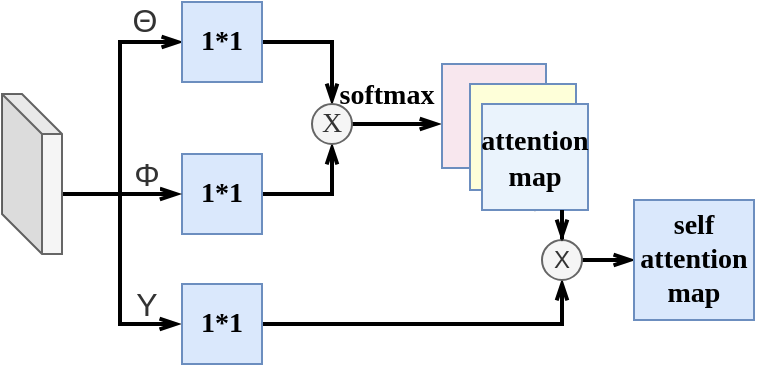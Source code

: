 <mxfile version="15.2.9" type="github">
  <diagram id="e5c_-zffoZMua6HEfUIk" name="Page-1">
    <mxGraphModel dx="1096" dy="565" grid="0" gridSize="10" guides="1" tooltips="1" connect="1" arrows="1" fold="1" page="1" pageScale="1" pageWidth="400" pageHeight="200" math="0" shadow="0">
      <root>
        <mxCell id="0" />
        <mxCell id="1" parent="0" />
        <mxCell id="9gje_V4jAHg-oB1P-Pxg-11" style="edgeStyle=orthogonalEdgeStyle;rounded=0;orthogonalLoop=1;jettySize=auto;html=1;exitX=1;exitY=0.5;exitDx=0;exitDy=0;entryX=0.5;entryY=0;entryDx=0;entryDy=0;endArrow=openThin;endFill=0;strokeWidth=2;" parent="1" source="dh9h-H0bZQw_cXQ3_Itg-5" target="9gje_V4jAHg-oB1P-Pxg-10" edge="1">
          <mxGeometry relative="1" as="geometry">
            <mxPoint x="138" y="25.5" as="sourcePoint" />
          </mxGeometry>
        </mxCell>
        <mxCell id="9gje_V4jAHg-oB1P-Pxg-12" style="edgeStyle=orthogonalEdgeStyle;rounded=0;orthogonalLoop=1;jettySize=auto;html=1;exitX=1;exitY=0.5;exitDx=0;exitDy=0;entryX=0.5;entryY=1;entryDx=0;entryDy=0;endArrow=openThin;endFill=0;strokeWidth=2;" parent="1" source="9gje_V4jAHg-oB1P-Pxg-3" target="9gje_V4jAHg-oB1P-Pxg-10" edge="1">
          <mxGeometry relative="1" as="geometry" />
        </mxCell>
        <mxCell id="9gje_V4jAHg-oB1P-Pxg-3" value="&lt;b&gt;&lt;font style=&quot;font-size: 14px&quot; face=&quot;Times New Roman&quot;&gt;1*1&lt;/font&gt;&lt;/b&gt;" style="whiteSpace=wrap;html=1;aspect=fixed;fillColor=#dae8fc;strokeColor=#6c8ebf;" parent="1" vertex="1">
          <mxGeometry x="97" y="90" width="40" height="40" as="geometry" />
        </mxCell>
        <mxCell id="9gje_V4jAHg-oB1P-Pxg-18" style="edgeStyle=orthogonalEdgeStyle;rounded=0;orthogonalLoop=1;jettySize=auto;html=1;exitX=1;exitY=0.5;exitDx=0;exitDy=0;entryX=0.5;entryY=1;entryDx=0;entryDy=0;strokeWidth=2;endArrow=openThin;endFill=0;" parent="1" source="dh9h-H0bZQw_cXQ3_Itg-7" target="9gje_V4jAHg-oB1P-Pxg-16" edge="1">
          <mxGeometry relative="1" as="geometry">
            <mxPoint x="147" y="185" as="sourcePoint" />
          </mxGeometry>
        </mxCell>
        <mxCell id="dh9h-H0bZQw_cXQ3_Itg-4" style="edgeStyle=orthogonalEdgeStyle;rounded=0;orthogonalLoop=1;jettySize=auto;html=1;exitX=1;exitY=0.5;exitDx=0;exitDy=0;endArrow=openThin;endFill=0;strokeWidth=2;" edge="1" parent="1" source="9gje_V4jAHg-oB1P-Pxg-10">
          <mxGeometry relative="1" as="geometry">
            <mxPoint x="226.064" y="75.056" as="targetPoint" />
          </mxGeometry>
        </mxCell>
        <mxCell id="9gje_V4jAHg-oB1P-Pxg-10" value="&lt;font style=&quot;font-size: 14px&quot; face=&quot;Times New Roman&quot;&gt;X&lt;/font&gt;" style="ellipse;whiteSpace=wrap;html=1;aspect=fixed;fillColor=#f5f5f5;strokeColor=#666666;fontColor=#333333;" parent="1" vertex="1">
          <mxGeometry x="162" y="65" width="20" height="20" as="geometry" />
        </mxCell>
        <mxCell id="9gje_V4jAHg-oB1P-Pxg-14" value="&lt;font face=&quot;Times New Roman&quot; style=&quot;font-size: 14px&quot;&gt;&lt;b&gt;softmax&lt;/b&gt;&lt;/font&gt;" style="text;html=1;resizable=0;autosize=1;align=center;verticalAlign=middle;points=[];fillColor=none;strokeColor=none;rounded=0;" parent="1" vertex="1">
          <mxGeometry x="170" y="52" width="58" height="17" as="geometry" />
        </mxCell>
        <mxCell id="9gje_V4jAHg-oB1P-Pxg-15" value="" style="whiteSpace=wrap;html=1;aspect=fixed;fillColor=#F8E7EE;strokeColor=#6c8ebf;" parent="1" vertex="1">
          <mxGeometry x="227" y="45" width="52" height="52" as="geometry" />
        </mxCell>
        <mxCell id="9gje_V4jAHg-oB1P-Pxg-19" style="edgeStyle=orthogonalEdgeStyle;rounded=0;orthogonalLoop=1;jettySize=auto;html=1;exitX=1;exitY=0.5;exitDx=0;exitDy=0;entryX=0;entryY=0.5;entryDx=0;entryDy=0;strokeWidth=2;strokeColor=#000000;endArrow=openThin;endFill=0;" parent="1" source="9gje_V4jAHg-oB1P-Pxg-16" edge="1" target="9gje_V4jAHg-oB1P-Pxg-20">
          <mxGeometry relative="1" as="geometry">
            <mxPoint x="347" y="145" as="targetPoint" />
          </mxGeometry>
        </mxCell>
        <mxCell id="dh9h-H0bZQw_cXQ3_Itg-9" value="" style="edgeStyle=orthogonalEdgeStyle;rounded=0;orthogonalLoop=1;jettySize=auto;html=1;endArrow=openThin;endFill=0;strokeWidth=2;" edge="1" parent="1" source="9gje_V4jAHg-oB1P-Pxg-16" target="eC1C0tQg5qfdY3fukHSV-3">
          <mxGeometry relative="1" as="geometry" />
        </mxCell>
        <mxCell id="9gje_V4jAHg-oB1P-Pxg-16" value="X" style="ellipse;whiteSpace=wrap;html=1;aspect=fixed;fillColor=#f5f5f5;strokeColor=#666666;fontColor=#333333;" parent="1" vertex="1">
          <mxGeometry x="277" y="133" width="20" height="20" as="geometry" />
        </mxCell>
        <mxCell id="9gje_V4jAHg-oB1P-Pxg-20" value="&lt;font face=&quot;Times New Roman&quot; style=&quot;font-size: 14px&quot;&gt;&lt;b&gt;self attention&lt;br&gt;map&lt;/b&gt;&lt;/font&gt;" style="whiteSpace=wrap;html=1;aspect=fixed;fillColor=#dae8fc;strokeColor=#6c8ebf;" parent="1" vertex="1">
          <mxGeometry x="323" y="113" width="60" height="60" as="geometry" />
        </mxCell>
        <mxCell id="dh9h-H0bZQw_cXQ3_Itg-2" style="edgeStyle=orthogonalEdgeStyle;rounded=0;orthogonalLoop=1;jettySize=auto;html=1;exitX=0;exitY=0;exitDx=30;exitDy=50;exitPerimeter=0;strokeWidth=2;endArrow=openThin;endFill=0;entryX=0;entryY=0.5;entryDx=0;entryDy=0;" edge="1" parent="1" source="eC1C0tQg5qfdY3fukHSV-1" target="dh9h-H0bZQw_cXQ3_Itg-5">
          <mxGeometry relative="1" as="geometry">
            <mxPoint x="97" y="39" as="targetPoint" />
            <Array as="points">
              <mxPoint x="66" y="110" />
              <mxPoint x="66" y="34" />
            </Array>
          </mxGeometry>
        </mxCell>
        <mxCell id="dh9h-H0bZQw_cXQ3_Itg-6" style="edgeStyle=orthogonalEdgeStyle;rounded=0;orthogonalLoop=1;jettySize=auto;html=1;exitX=0;exitY=0;exitDx=30.0;exitDy=50;exitPerimeter=0;endArrow=openThin;endFill=0;strokeWidth=2;" edge="1" parent="1" source="eC1C0tQg5qfdY3fukHSV-1">
          <mxGeometry relative="1" as="geometry">
            <mxPoint x="96.139" y="110.039" as="targetPoint" />
          </mxGeometry>
        </mxCell>
        <mxCell id="dh9h-H0bZQw_cXQ3_Itg-8" style="edgeStyle=orthogonalEdgeStyle;rounded=0;orthogonalLoop=1;jettySize=auto;html=1;exitX=0;exitY=0;exitDx=30;exitDy=50;exitPerimeter=0;entryX=0;entryY=0.5;entryDx=0;entryDy=0;endArrow=openThin;endFill=0;strokeWidth=2;" edge="1" parent="1">
          <mxGeometry relative="1" as="geometry">
            <mxPoint x="36" y="110" as="sourcePoint" />
            <mxPoint x="96" y="175" as="targetPoint" />
            <Array as="points">
              <mxPoint x="66" y="110" />
              <mxPoint x="66" y="175" />
            </Array>
          </mxGeometry>
        </mxCell>
        <mxCell id="eC1C0tQg5qfdY3fukHSV-1" value="" style="shape=cube;whiteSpace=wrap;html=1;boundedLbl=1;backgroundOutline=1;darkOpacity=0.05;darkOpacity2=0.1;strokeColor=#666666;fillColor=#f5f5f5;fontColor=#333333;" parent="1" vertex="1">
          <mxGeometry x="7" y="60" width="30" height="80" as="geometry" />
        </mxCell>
        <mxCell id="eC1C0tQg5qfdY3fukHSV-2" value="" style="whiteSpace=wrap;html=1;aspect=fixed;fillColor=#FEFFD9;strokeColor=#6c8ebf;" parent="1" vertex="1">
          <mxGeometry x="241" y="55" width="53" height="53" as="geometry" />
        </mxCell>
        <mxCell id="eC1C0tQg5qfdY3fukHSV-3" value="&lt;b style=&quot;font-size: 14px&quot;&gt;&lt;font face=&quot;Times New Roman&quot; style=&quot;font-size: 14px&quot;&gt;attention&lt;br&gt;map&lt;/font&gt;&lt;/b&gt;" style="whiteSpace=wrap;html=1;aspect=fixed;fillColor=#EAF3FC;strokeColor=#6c8ebf;" parent="1" vertex="1">
          <mxGeometry x="247" y="65" width="53" height="53" as="geometry" />
        </mxCell>
        <mxCell id="eC1C0tQg5qfdY3fukHSV-5" value="" style="endArrow=openThin;html=1;strokeColor=#000000;strokeWidth=2;entryX=0.5;entryY=0;entryDx=0;entryDy=0;endFill=0;" parent="1" edge="1">
          <mxGeometry width="50" height="50" relative="1" as="geometry">
            <mxPoint x="287" y="118" as="sourcePoint" />
            <mxPoint x="287" y="133" as="targetPoint" />
          </mxGeometry>
        </mxCell>
        <mxCell id="eC1C0tQg5qfdY3fukHSV-6" value="&lt;span style=&quot;color: rgb(51 , 51 , 51) ; font-family: &amp;#34;pingfang sc&amp;#34; , &amp;#34;lantinghei sc&amp;#34; , &amp;#34;microsoft yahei&amp;#34; , &amp;#34;arial&amp;#34; , , sans-serif , &amp;#34;tahoma&amp;#34; ; font-size: 16px ; background-color: rgb(255 , 255 , 255)&quot;&gt;Θ&lt;/span&gt;" style="text;html=1;resizable=0;autosize=1;align=center;verticalAlign=middle;points=[];fillColor=none;strokeColor=none;rounded=0;" parent="1" vertex="1">
          <mxGeometry x="67" y="13" width="22" height="19" as="geometry" />
        </mxCell>
        <mxCell id="eC1C0tQg5qfdY3fukHSV-7" value="&lt;span style=&quot;color: rgb(51 , 51 , 51) ; font-family: &amp;#34;pingfang sc&amp;#34; , &amp;#34;lantinghei sc&amp;#34; , &amp;#34;microsoft yahei&amp;#34; , &amp;#34;arial&amp;#34; , , sans-serif , &amp;#34;tahoma&amp;#34; ; font-size: 16px ; background-color: rgb(255 , 255 , 255)&quot;&gt;Φ&lt;/span&gt;" style="text;html=1;resizable=0;autosize=1;align=center;verticalAlign=middle;points=[];fillColor=none;strokeColor=none;rounded=0;" parent="1" vertex="1">
          <mxGeometry x="67" y="90" width="23" height="19" as="geometry" />
        </mxCell>
        <mxCell id="eC1C0tQg5qfdY3fukHSV-8" value="&lt;span style=&quot;color: rgb(51 , 51 , 51) ; font-family: &amp;#34;pingfang sc&amp;#34; , &amp;#34;lantinghei sc&amp;#34; , &amp;#34;microsoft yahei&amp;#34; , &amp;#34;arial&amp;#34; , , sans-serif , &amp;#34;tahoma&amp;#34; ; font-size: 16px ; background-color: rgb(255 , 255 , 255)&quot;&gt;Υ&lt;/span&gt;" style="text;html=1;resizable=0;autosize=1;align=center;verticalAlign=middle;points=[];fillColor=none;strokeColor=none;rounded=0;" parent="1" vertex="1">
          <mxGeometry x="68" y="155" width="21" height="19" as="geometry" />
        </mxCell>
        <mxCell id="dh9h-H0bZQw_cXQ3_Itg-5" value="&lt;b&gt;&lt;font style=&quot;font-size: 14px&quot; face=&quot;Times New Roman&quot;&gt;1*1&lt;/font&gt;&lt;/b&gt;" style="whiteSpace=wrap;html=1;aspect=fixed;fillColor=#dae8fc;strokeColor=#6c8ebf;" vertex="1" parent="1">
          <mxGeometry x="97" y="14" width="40" height="40" as="geometry" />
        </mxCell>
        <mxCell id="dh9h-H0bZQw_cXQ3_Itg-7" value="&lt;b&gt;&lt;font style=&quot;font-size: 14px&quot; face=&quot;Times New Roman&quot;&gt;1*1&lt;/font&gt;&lt;/b&gt;" style="whiteSpace=wrap;html=1;aspect=fixed;fillColor=#dae8fc;strokeColor=#6c8ebf;" vertex="1" parent="1">
          <mxGeometry x="97" y="155" width="40" height="40" as="geometry" />
        </mxCell>
      </root>
    </mxGraphModel>
  </diagram>
</mxfile>
